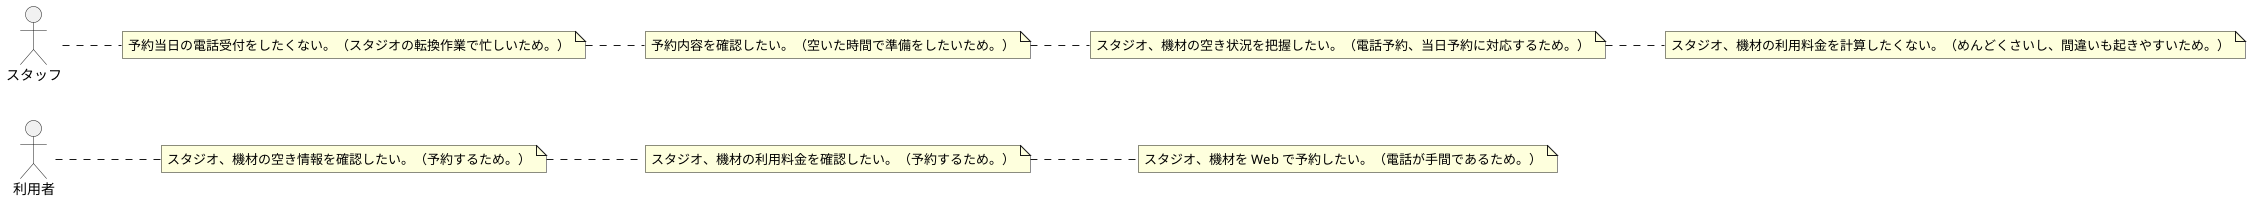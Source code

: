 @startuml RequirementModel

left to right direction

actor 利用者
note right : スタジオ、機材の空き情報を確認したい。（予約するため。）
actor 利用者
note right : スタジオ、機材の利用料金を確認したい。（予約するため。）
actor 利用者
note right : スタジオ、機材を Web で予約したい。（電話が手間であるため。）

actor スタッフ
note right : 予約当日の電話受付をしたくない。（スタジオの転換作業で忙しいため。）
actor スタッフ
note right : 予約内容を確認したい。（空いた時間で準備をしたいため。）
actor スタッフ
note right : スタジオ、機材の空き状況を把握したい。（電話予約、当日予約に対応するため。）
actor スタッフ
note right : スタジオ、機材の利用料金を計算したくない。（めんどくさいし、間違いも起きやすいため。）

@enduml
